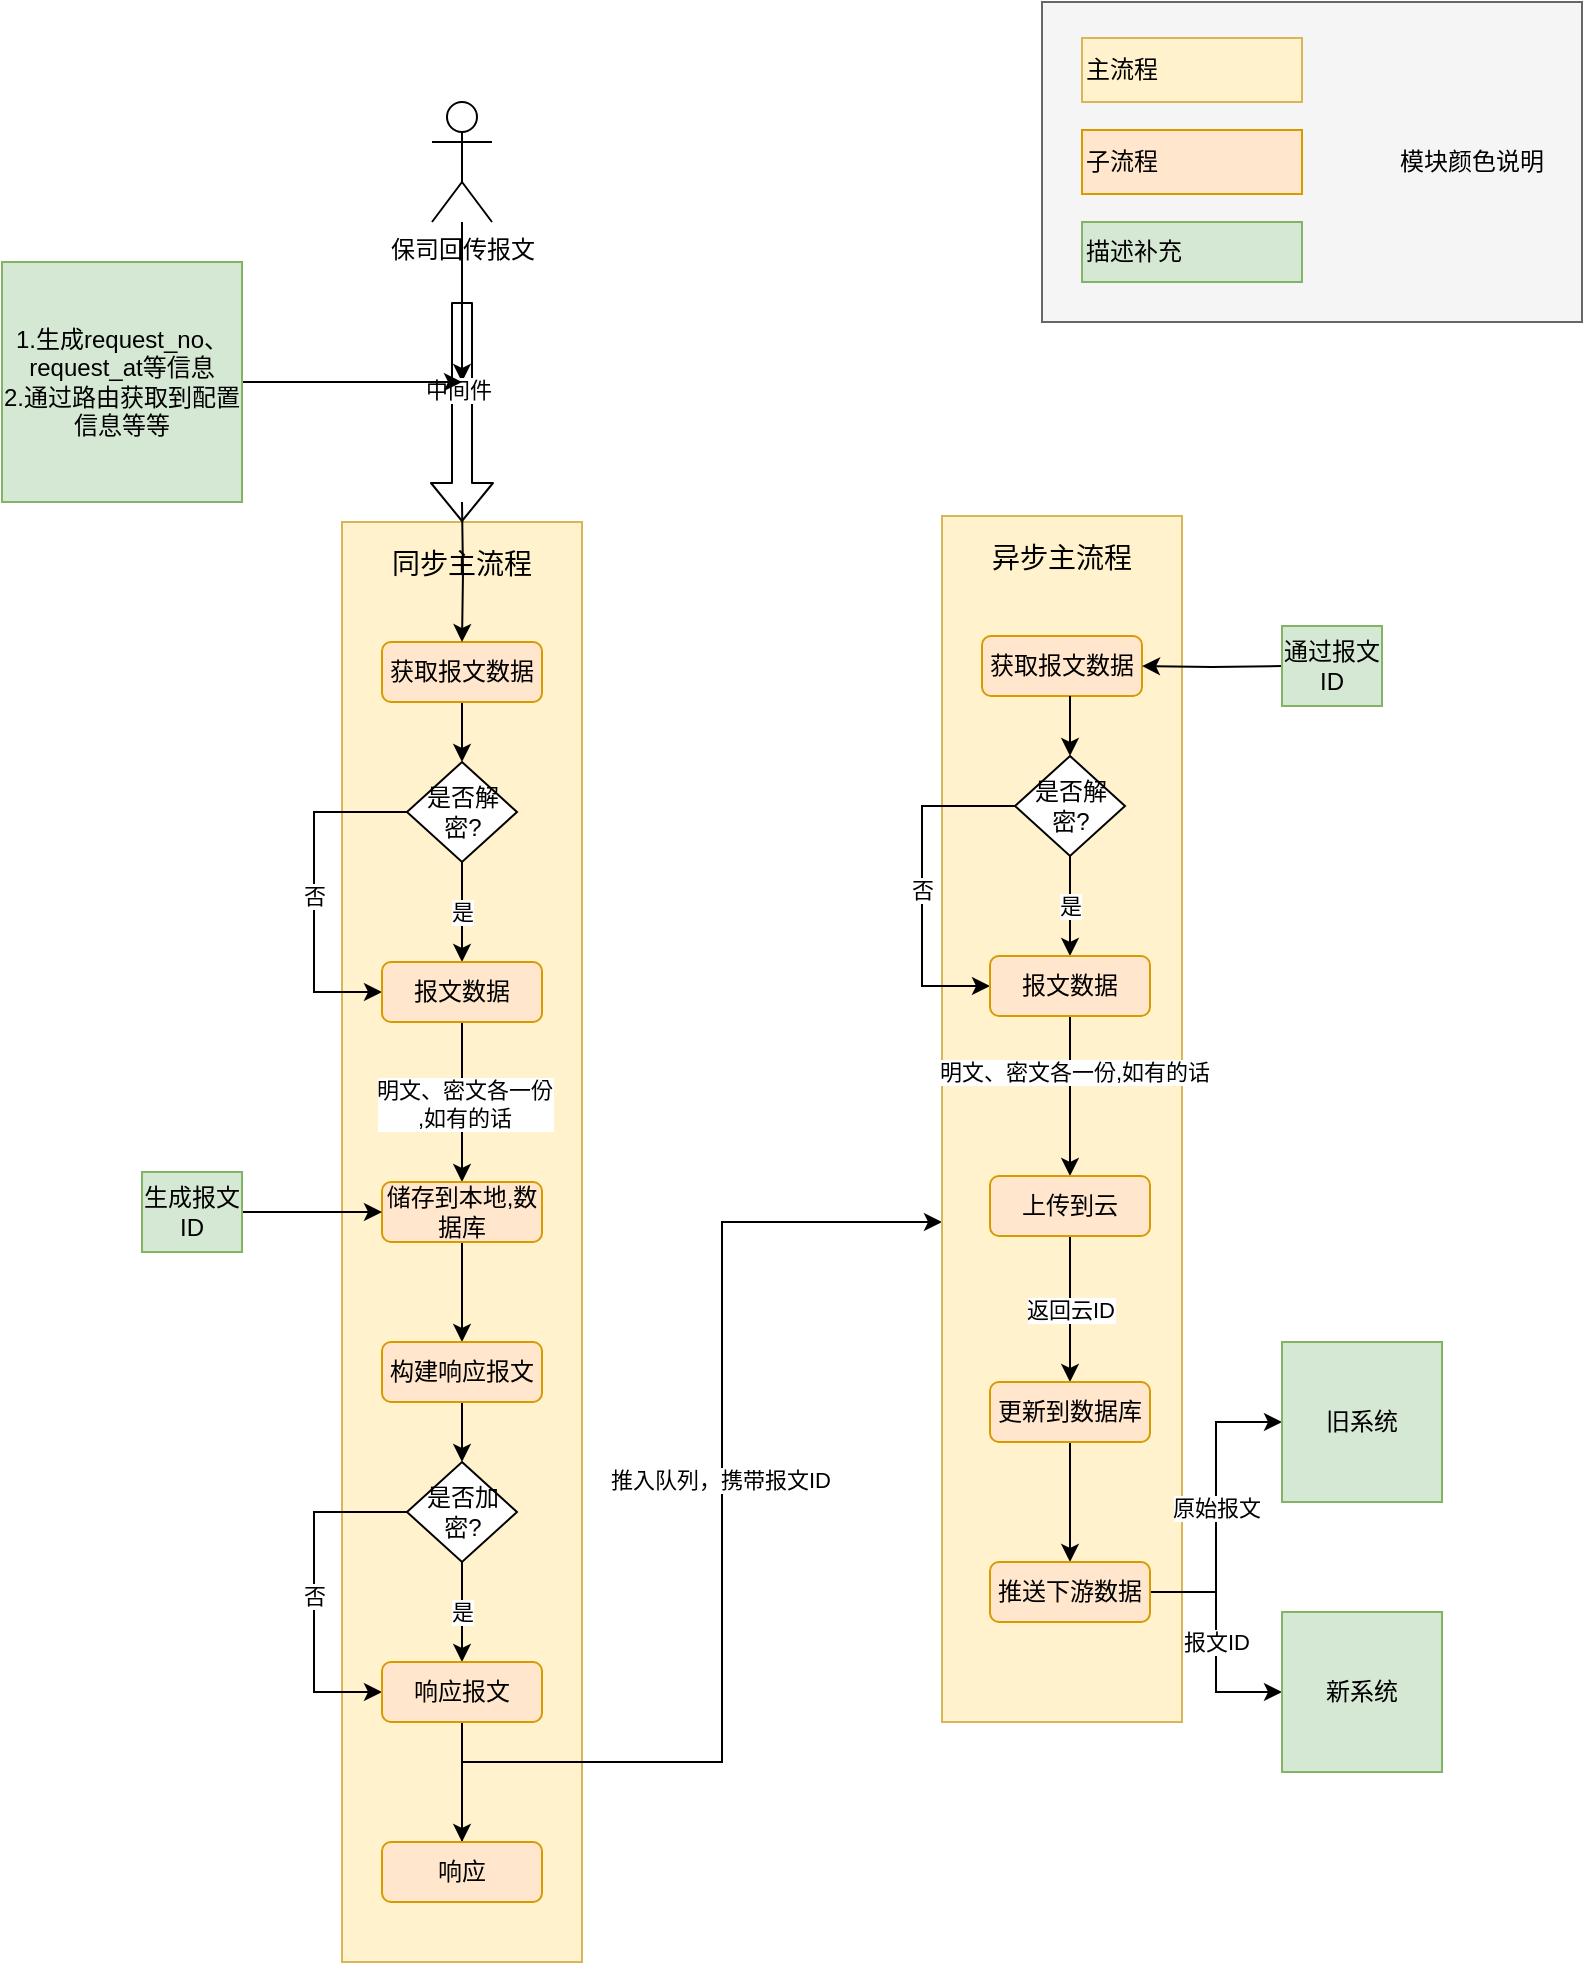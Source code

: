 <mxfile version="15.2.7" type="github"><diagram id="rWnsiP7QuSSRh8jgL5Og" name="Page-1"><mxGraphModel dx="1374" dy="801" grid="1" gridSize="10" guides="1" tooltips="1" connect="1" arrows="1" fold="1" page="1" pageScale="1" pageWidth="827" pageHeight="1169" math="0" shadow="0"><root><mxCell id="0"/><mxCell id="1" parent="0"/><mxCell id="OWBR-wIOsk2GOevRnEyG-3" value="" style="rounded=0;whiteSpace=wrap;html=1;fillColor=#fff2cc;strokeColor=#d6b656;" vertex="1" parent="1"><mxGeometry x="200" y="270" width="120" height="720" as="geometry"/></mxCell><mxCell id="OWBR-wIOsk2GOevRnEyG-4" value="&lt;font style=&quot;font-size: 14px&quot;&gt;同步主流程&lt;/font&gt;" style="text;html=1;strokeColor=none;fillColor=none;align=center;verticalAlign=middle;whiteSpace=wrap;rounded=0;" vertex="1" parent="1"><mxGeometry x="220" y="281" width="80" height="20" as="geometry"/></mxCell><mxCell id="OWBR-wIOsk2GOevRnEyG-68" value="" style="edgeStyle=orthogonalEdgeStyle;rounded=0;orthogonalLoop=1;jettySize=auto;html=1;" edge="1" parent="1" source="OWBR-wIOsk2GOevRnEyG-8"><mxGeometry relative="1" as="geometry"><mxPoint x="260" y="200" as="targetPoint"/></mxGeometry></mxCell><mxCell id="OWBR-wIOsk2GOevRnEyG-8" value="保司回传报文" style="shape=umlActor;verticalLabelPosition=bottom;verticalAlign=top;html=1;outlineConnect=0;" vertex="1" parent="1"><mxGeometry x="245" y="60" width="30" height="60" as="geometry"/></mxCell><mxCell id="OWBR-wIOsk2GOevRnEyG-9" value="" style="shape=flexArrow;endArrow=classic;html=1;" edge="1" parent="1" target="OWBR-wIOsk2GOevRnEyG-3"><mxGeometry width="50" height="50" relative="1" as="geometry"><mxPoint x="260" y="160" as="sourcePoint"/><mxPoint x="300" y="160" as="targetPoint"/></mxGeometry></mxCell><mxCell id="OWBR-wIOsk2GOevRnEyG-17" value="中间件" style="edgeLabel;html=1;align=center;verticalAlign=middle;resizable=0;points=[];" vertex="1" connectable="0" parent="OWBR-wIOsk2GOevRnEyG-9"><mxGeometry x="-0.2" y="-2" relative="1" as="geometry"><mxPoint as="offset"/></mxGeometry></mxCell><mxCell id="OWBR-wIOsk2GOevRnEyG-24" style="edgeStyle=orthogonalEdgeStyle;rounded=0;orthogonalLoop=1;jettySize=auto;html=1;" edge="1" parent="1" source="OWBR-wIOsk2GOevRnEyG-18"><mxGeometry relative="1" as="geometry"><mxPoint x="260" y="200" as="targetPoint"/></mxGeometry></mxCell><mxCell id="OWBR-wIOsk2GOevRnEyG-18" value="1.生成request_no、request_at等信息&lt;br&gt;2.通过路由获取到配置信息等等" style="whiteSpace=wrap;html=1;aspect=fixed;align=center;fillColor=#d5e8d4;strokeColor=#82b366;" vertex="1" parent="1"><mxGeometry x="30" y="140" width="120" height="120" as="geometry"/></mxCell><mxCell id="OWBR-wIOsk2GOevRnEyG-36" style="edgeStyle=orthogonalEdgeStyle;rounded=0;orthogonalLoop=1;jettySize=auto;html=1;entryX=0.5;entryY=0;entryDx=0;entryDy=0;" edge="1" parent="1" source="OWBR-wIOsk2GOevRnEyG-30" target="OWBR-wIOsk2GOevRnEyG-34"><mxGeometry relative="1" as="geometry"/></mxCell><mxCell id="OWBR-wIOsk2GOevRnEyG-30" value="获取报文数据" style="rounded=1;whiteSpace=wrap;html=1;align=center;fillColor=#ffe6cc;strokeColor=#d79b00;" vertex="1" parent="1"><mxGeometry x="220" y="330" width="80" height="30" as="geometry"/></mxCell><mxCell id="OWBR-wIOsk2GOevRnEyG-43" style="edgeStyle=orthogonalEdgeStyle;rounded=0;orthogonalLoop=1;jettySize=auto;html=1;" edge="1" parent="1" source="OWBR-wIOsk2GOevRnEyG-34" target="OWBR-wIOsk2GOevRnEyG-42"><mxGeometry relative="1" as="geometry"><mxPoint x="186" y="510" as="targetPoint"/><Array as="points"><mxPoint x="186" y="415"/><mxPoint x="186" y="505"/></Array></mxGeometry></mxCell><mxCell id="OWBR-wIOsk2GOevRnEyG-44" value="否" style="edgeLabel;html=1;align=center;verticalAlign=middle;resizable=0;points=[];" vertex="1" connectable="0" parent="OWBR-wIOsk2GOevRnEyG-43"><mxGeometry x="0.022" relative="1" as="geometry"><mxPoint y="1" as="offset"/></mxGeometry></mxCell><mxCell id="OWBR-wIOsk2GOevRnEyG-46" value="是" style="edgeStyle=orthogonalEdgeStyle;rounded=0;orthogonalLoop=1;jettySize=auto;html=1;" edge="1" parent="1" source="OWBR-wIOsk2GOevRnEyG-34" target="OWBR-wIOsk2GOevRnEyG-42"><mxGeometry relative="1" as="geometry"/></mxCell><mxCell id="OWBR-wIOsk2GOevRnEyG-34" value="是否解密?" style="rhombus;whiteSpace=wrap;html=1;align=center;" vertex="1" parent="1"><mxGeometry x="232.5" y="390" width="55" height="50" as="geometry"/></mxCell><mxCell id="OWBR-wIOsk2GOevRnEyG-48" style="edgeStyle=orthogonalEdgeStyle;rounded=0;orthogonalLoop=1;jettySize=auto;html=1;entryX=0.5;entryY=0;entryDx=0;entryDy=0;" edge="1" parent="1" source="OWBR-wIOsk2GOevRnEyG-42" target="OWBR-wIOsk2GOevRnEyG-47"><mxGeometry relative="1" as="geometry"/></mxCell><mxCell id="OWBR-wIOsk2GOevRnEyG-49" value="明文、密文各一份&lt;br&gt;,如有的话" style="edgeLabel;html=1;align=center;verticalAlign=middle;resizable=0;points=[];" vertex="1" connectable="0" parent="OWBR-wIOsk2GOevRnEyG-48"><mxGeometry x="0.01" y="1" relative="1" as="geometry"><mxPoint as="offset"/></mxGeometry></mxCell><mxCell id="OWBR-wIOsk2GOevRnEyG-42" value="报文数据" style="rounded=1;whiteSpace=wrap;html=1;align=center;fillColor=#ffe6cc;strokeColor=#d79b00;" vertex="1" parent="1"><mxGeometry x="220" y="490" width="80" height="30" as="geometry"/></mxCell><mxCell id="OWBR-wIOsk2GOevRnEyG-55" style="edgeStyle=orthogonalEdgeStyle;rounded=0;orthogonalLoop=1;jettySize=auto;html=1;entryX=0.5;entryY=0;entryDx=0;entryDy=0;" edge="1" parent="1" source="OWBR-wIOsk2GOevRnEyG-47" target="OWBR-wIOsk2GOevRnEyG-54"><mxGeometry relative="1" as="geometry"/></mxCell><mxCell id="OWBR-wIOsk2GOevRnEyG-47" value="储存到本地,数据库" style="rounded=1;whiteSpace=wrap;html=1;align=center;fillColor=#ffe6cc;strokeColor=#d79b00;" vertex="1" parent="1"><mxGeometry x="220" y="600" width="80" height="30" as="geometry"/></mxCell><mxCell id="OWBR-wIOsk2GOevRnEyG-53" style="edgeStyle=orthogonalEdgeStyle;rounded=0;orthogonalLoop=1;jettySize=auto;html=1;" edge="1" parent="1" source="OWBR-wIOsk2GOevRnEyG-52" target="OWBR-wIOsk2GOevRnEyG-47"><mxGeometry relative="1" as="geometry"/></mxCell><mxCell id="OWBR-wIOsk2GOevRnEyG-52" value="生成报文ID" style="text;html=1;strokeColor=#82b366;fillColor=#d5e8d4;align=center;verticalAlign=middle;whiteSpace=wrap;rounded=0;" vertex="1" parent="1"><mxGeometry x="100" y="595" width="50" height="40" as="geometry"/></mxCell><mxCell id="OWBR-wIOsk2GOevRnEyG-66" style="edgeStyle=orthogonalEdgeStyle;rounded=0;orthogonalLoop=1;jettySize=auto;html=1;" edge="1" parent="1" source="OWBR-wIOsk2GOevRnEyG-54" target="OWBR-wIOsk2GOevRnEyG-64"><mxGeometry relative="1" as="geometry"/></mxCell><mxCell id="OWBR-wIOsk2GOevRnEyG-54" value="构建响应报文" style="rounded=1;whiteSpace=wrap;html=1;align=center;fillColor=#ffe6cc;strokeColor=#d79b00;" vertex="1" parent="1"><mxGeometry x="220" y="680" width="80" height="30" as="geometry"/></mxCell><mxCell id="OWBR-wIOsk2GOevRnEyG-61" style="edgeStyle=orthogonalEdgeStyle;rounded=0;orthogonalLoop=1;jettySize=auto;html=1;" edge="1" parent="1" source="OWBR-wIOsk2GOevRnEyG-64" target="OWBR-wIOsk2GOevRnEyG-65"><mxGeometry relative="1" as="geometry"><mxPoint x="186" y="860" as="targetPoint"/><Array as="points"><mxPoint x="186" y="765"/><mxPoint x="186" y="855"/></Array></mxGeometry></mxCell><mxCell id="OWBR-wIOsk2GOevRnEyG-62" value="否" style="edgeLabel;html=1;align=center;verticalAlign=middle;resizable=0;points=[];" vertex="1" connectable="0" parent="OWBR-wIOsk2GOevRnEyG-61"><mxGeometry x="0.022" relative="1" as="geometry"><mxPoint y="1" as="offset"/></mxGeometry></mxCell><mxCell id="OWBR-wIOsk2GOevRnEyG-63" value="是" style="edgeStyle=orthogonalEdgeStyle;rounded=0;orthogonalLoop=1;jettySize=auto;html=1;" edge="1" parent="1" source="OWBR-wIOsk2GOevRnEyG-64" target="OWBR-wIOsk2GOevRnEyG-65"><mxGeometry relative="1" as="geometry"/></mxCell><mxCell id="OWBR-wIOsk2GOevRnEyG-64" value="是否加密?" style="rhombus;whiteSpace=wrap;html=1;align=center;" vertex="1" parent="1"><mxGeometry x="232.5" y="740" width="55" height="50" as="geometry"/></mxCell><mxCell id="OWBR-wIOsk2GOevRnEyG-75" style="edgeStyle=orthogonalEdgeStyle;rounded=0;orthogonalLoop=1;jettySize=auto;html=1;" edge="1" parent="1" source="OWBR-wIOsk2GOevRnEyG-65" target="OWBR-wIOsk2GOevRnEyG-74"><mxGeometry relative="1" as="geometry"/></mxCell><mxCell id="OWBR-wIOsk2GOevRnEyG-65" value="响应报文" style="rounded=1;whiteSpace=wrap;html=1;align=center;fillColor=#ffe6cc;strokeColor=#d79b00;" vertex="1" parent="1"><mxGeometry x="220" y="840" width="80" height="30" as="geometry"/></mxCell><mxCell id="OWBR-wIOsk2GOevRnEyG-70" value="" style="edgeStyle=orthogonalEdgeStyle;rounded=0;orthogonalLoop=1;jettySize=auto;html=1;" edge="1" parent="1" target="OWBR-wIOsk2GOevRnEyG-30"><mxGeometry relative="1" as="geometry"><mxPoint x="260" y="260" as="sourcePoint"/></mxGeometry></mxCell><mxCell id="OWBR-wIOsk2GOevRnEyG-81" style="edgeStyle=orthogonalEdgeStyle;rounded=0;orthogonalLoop=1;jettySize=auto;html=1;" edge="1" parent="1" source="OWBR-wIOsk2GOevRnEyG-74" target="OWBR-wIOsk2GOevRnEyG-77"><mxGeometry relative="1" as="geometry"><Array as="points"><mxPoint x="260" y="890"/><mxPoint x="390" y="890"/><mxPoint x="390" y="620"/></Array></mxGeometry></mxCell><mxCell id="OWBR-wIOsk2GOevRnEyG-82" value="推入队列，携带报文ID" style="edgeLabel;html=1;align=center;verticalAlign=middle;resizable=0;points=[];" vertex="1" connectable="0" parent="OWBR-wIOsk2GOevRnEyG-81"><mxGeometry x="0.132" y="1" relative="1" as="geometry"><mxPoint as="offset"/></mxGeometry></mxCell><mxCell id="OWBR-wIOsk2GOevRnEyG-74" value="响应" style="rounded=1;whiteSpace=wrap;html=1;align=center;fillColor=#ffe6cc;strokeColor=#d79b00;" vertex="1" parent="1"><mxGeometry x="220" y="930" width="80" height="30" as="geometry"/></mxCell><mxCell id="OWBR-wIOsk2GOevRnEyG-77" value="" style="rounded=0;whiteSpace=wrap;html=1;fillColor=#fff2cc;strokeColor=#d6b656;" vertex="1" parent="1"><mxGeometry x="500" y="267" width="120" height="603" as="geometry"/></mxCell><mxCell id="OWBR-wIOsk2GOevRnEyG-78" value="&lt;font style=&quot;font-size: 14px&quot;&gt;异步主流程&lt;/font&gt;" style="text;html=1;strokeColor=none;fillColor=none;align=center;verticalAlign=middle;whiteSpace=wrap;rounded=0;" vertex="1" parent="1"><mxGeometry x="520" y="278" width="80" height="20" as="geometry"/></mxCell><mxCell id="OWBR-wIOsk2GOevRnEyG-84" value="获取报文数据" style="rounded=1;whiteSpace=wrap;html=1;align=center;fillColor=#ffe6cc;strokeColor=#d79b00;" vertex="1" parent="1"><mxGeometry x="520" y="327" width="80" height="30" as="geometry"/></mxCell><mxCell id="OWBR-wIOsk2GOevRnEyG-87" style="edgeStyle=orthogonalEdgeStyle;rounded=0;orthogonalLoop=1;jettySize=auto;html=1;entryX=1;entryY=0.5;entryDx=0;entryDy=0;" edge="1" parent="1" target="OWBR-wIOsk2GOevRnEyG-84"><mxGeometry relative="1" as="geometry"><mxPoint x="670" y="342" as="sourcePoint"/></mxGeometry></mxCell><mxCell id="OWBR-wIOsk2GOevRnEyG-86" value="通过报文ID" style="text;html=1;strokeColor=#82b366;fillColor=#d5e8d4;align=center;verticalAlign=middle;whiteSpace=wrap;rounded=0;" vertex="1" parent="1"><mxGeometry x="670" y="322" width="50" height="40" as="geometry"/></mxCell><mxCell id="OWBR-wIOsk2GOevRnEyG-90" style="edgeStyle=orthogonalEdgeStyle;rounded=0;orthogonalLoop=1;jettySize=auto;html=1;entryX=0.5;entryY=0;entryDx=0;entryDy=0;" edge="1" parent="1"><mxGeometry relative="1" as="geometry"><mxPoint x="564" y="357" as="sourcePoint"/><mxPoint x="564" y="387" as="targetPoint"/></mxGeometry></mxCell><mxCell id="OWBR-wIOsk2GOevRnEyG-116" style="edgeStyle=orthogonalEdgeStyle;rounded=0;orthogonalLoop=1;jettySize=auto;html=1;" edge="1" parent="1" source="OWBR-wIOsk2GOevRnEyG-119" target="OWBR-wIOsk2GOevRnEyG-120"><mxGeometry relative="1" as="geometry"><mxPoint x="490" y="507" as="targetPoint"/><Array as="points"><mxPoint x="490" y="412"/><mxPoint x="490" y="502"/></Array></mxGeometry></mxCell><mxCell id="OWBR-wIOsk2GOevRnEyG-117" value="否" style="edgeLabel;html=1;align=center;verticalAlign=middle;resizable=0;points=[];" vertex="1" connectable="0" parent="OWBR-wIOsk2GOevRnEyG-116"><mxGeometry x="0.022" relative="1" as="geometry"><mxPoint y="1" as="offset"/></mxGeometry></mxCell><mxCell id="OWBR-wIOsk2GOevRnEyG-118" value="是" style="edgeStyle=orthogonalEdgeStyle;rounded=0;orthogonalLoop=1;jettySize=auto;html=1;" edge="1" parent="1" source="OWBR-wIOsk2GOevRnEyG-119" target="OWBR-wIOsk2GOevRnEyG-120"><mxGeometry relative="1" as="geometry"/></mxCell><mxCell id="OWBR-wIOsk2GOevRnEyG-119" value="是否解密?" style="rhombus;whiteSpace=wrap;html=1;align=center;" vertex="1" parent="1"><mxGeometry x="536.5" y="387" width="55" height="50" as="geometry"/></mxCell><mxCell id="OWBR-wIOsk2GOevRnEyG-123" style="edgeStyle=orthogonalEdgeStyle;rounded=0;orthogonalLoop=1;jettySize=auto;html=1;" edge="1" parent="1" source="OWBR-wIOsk2GOevRnEyG-120" target="OWBR-wIOsk2GOevRnEyG-122"><mxGeometry relative="1" as="geometry"/></mxCell><mxCell id="OWBR-wIOsk2GOevRnEyG-125" value="明文、密文各一份,如有的话" style="edgeLabel;html=1;align=center;verticalAlign=middle;resizable=0;points=[];" vertex="1" connectable="0" parent="OWBR-wIOsk2GOevRnEyG-123"><mxGeometry x="-0.3" y="2" relative="1" as="geometry"><mxPoint as="offset"/></mxGeometry></mxCell><mxCell id="OWBR-wIOsk2GOevRnEyG-120" value="报文数据" style="rounded=1;whiteSpace=wrap;html=1;align=center;fillColor=#ffe6cc;strokeColor=#d79b00;" vertex="1" parent="1"><mxGeometry x="524" y="487" width="80" height="30" as="geometry"/></mxCell><mxCell id="OWBR-wIOsk2GOevRnEyG-127" value="返回云ID" style="edgeStyle=orthogonalEdgeStyle;rounded=0;orthogonalLoop=1;jettySize=auto;html=1;entryX=0.5;entryY=0;entryDx=0;entryDy=0;" edge="1" parent="1" source="OWBR-wIOsk2GOevRnEyG-122" target="OWBR-wIOsk2GOevRnEyG-130"><mxGeometry relative="1" as="geometry"><mxPoint x="564" y="682" as="targetPoint"/></mxGeometry></mxCell><mxCell id="OWBR-wIOsk2GOevRnEyG-122" value="上传到云" style="rounded=1;whiteSpace=wrap;html=1;align=center;fillColor=#ffe6cc;strokeColor=#d79b00;" vertex="1" parent="1"><mxGeometry x="524" y="597" width="80" height="30" as="geometry"/></mxCell><mxCell id="OWBR-wIOsk2GOevRnEyG-140" style="edgeStyle=orthogonalEdgeStyle;rounded=0;orthogonalLoop=1;jettySize=auto;html=1;entryX=0.5;entryY=0;entryDx=0;entryDy=0;" edge="1" parent="1" source="OWBR-wIOsk2GOevRnEyG-130" target="OWBR-wIOsk2GOevRnEyG-139"><mxGeometry relative="1" as="geometry"/></mxCell><mxCell id="OWBR-wIOsk2GOevRnEyG-130" value="更新到数据库" style="rounded=1;whiteSpace=wrap;html=1;align=center;fillColor=#ffe6cc;strokeColor=#d79b00;" vertex="1" parent="1"><mxGeometry x="524" y="700" width="80" height="30" as="geometry"/></mxCell><mxCell id="OWBR-wIOsk2GOevRnEyG-145" value="原始报文" style="edgeStyle=orthogonalEdgeStyle;rounded=0;orthogonalLoop=1;jettySize=auto;html=1;entryX=0;entryY=0.5;entryDx=0;entryDy=0;" edge="1" parent="1" source="OWBR-wIOsk2GOevRnEyG-139" target="OWBR-wIOsk2GOevRnEyG-143"><mxGeometry relative="1" as="geometry"/></mxCell><mxCell id="OWBR-wIOsk2GOevRnEyG-146" value="报文ID" style="edgeStyle=orthogonalEdgeStyle;rounded=0;orthogonalLoop=1;jettySize=auto;html=1;entryX=0;entryY=0.5;entryDx=0;entryDy=0;" edge="1" parent="1" source="OWBR-wIOsk2GOevRnEyG-139" target="OWBR-wIOsk2GOevRnEyG-144"><mxGeometry relative="1" as="geometry"/></mxCell><mxCell id="OWBR-wIOsk2GOevRnEyG-139" value="推送下游数据" style="rounded=1;whiteSpace=wrap;html=1;align=center;fillColor=#ffe6cc;strokeColor=#d79b00;" vertex="1" parent="1"><mxGeometry x="524" y="790" width="80" height="30" as="geometry"/></mxCell><mxCell id="OWBR-wIOsk2GOevRnEyG-143" value="旧系统" style="whiteSpace=wrap;html=1;aspect=fixed;align=center;fillColor=#d5e8d4;strokeColor=#82b366;" vertex="1" parent="1"><mxGeometry x="670" y="680" width="80" height="80" as="geometry"/></mxCell><mxCell id="OWBR-wIOsk2GOevRnEyG-144" value="新系统" style="whiteSpace=wrap;html=1;aspect=fixed;align=center;fillColor=#d5e8d4;strokeColor=#82b366;" vertex="1" parent="1"><mxGeometry x="670" y="815" width="80" height="80" as="geometry"/></mxCell><mxCell id="OWBR-wIOsk2GOevRnEyG-149" value="" style="whiteSpace=wrap;html=1;align=left;fillColor=#f5f5f5;strokeColor=#666666;fontColor=#333333;" vertex="1" parent="1"><mxGeometry x="550" y="10" width="270" height="160" as="geometry"/></mxCell><mxCell id="OWBR-wIOsk2GOevRnEyG-151" value="主流程" style="rounded=0;whiteSpace=wrap;html=1;align=left;fillColor=#fff2cc;strokeColor=#d6b656;" vertex="1" parent="1"><mxGeometry x="570" y="28" width="110" height="32" as="geometry"/></mxCell><mxCell id="OWBR-wIOsk2GOevRnEyG-154" value="子流程" style="rounded=0;whiteSpace=wrap;html=1;align=left;fillColor=#ffe6cc;strokeColor=#d79b00;" vertex="1" parent="1"><mxGeometry x="570" y="74" width="110" height="32" as="geometry"/></mxCell><mxCell id="OWBR-wIOsk2GOevRnEyG-155" value="描述补充" style="rounded=0;whiteSpace=wrap;html=1;align=left;fillColor=#d5e8d4;strokeColor=#82b366;" vertex="1" parent="1"><mxGeometry x="570" y="120" width="110" height="30" as="geometry"/></mxCell><mxCell id="OWBR-wIOsk2GOevRnEyG-156" value="模块颜色说明" style="text;html=1;strokeColor=none;fillColor=none;align=center;verticalAlign=middle;whiteSpace=wrap;rounded=0;" vertex="1" parent="1"><mxGeometry x="720" y="80" width="90" height="20" as="geometry"/></mxCell></root></mxGraphModel></diagram></mxfile>